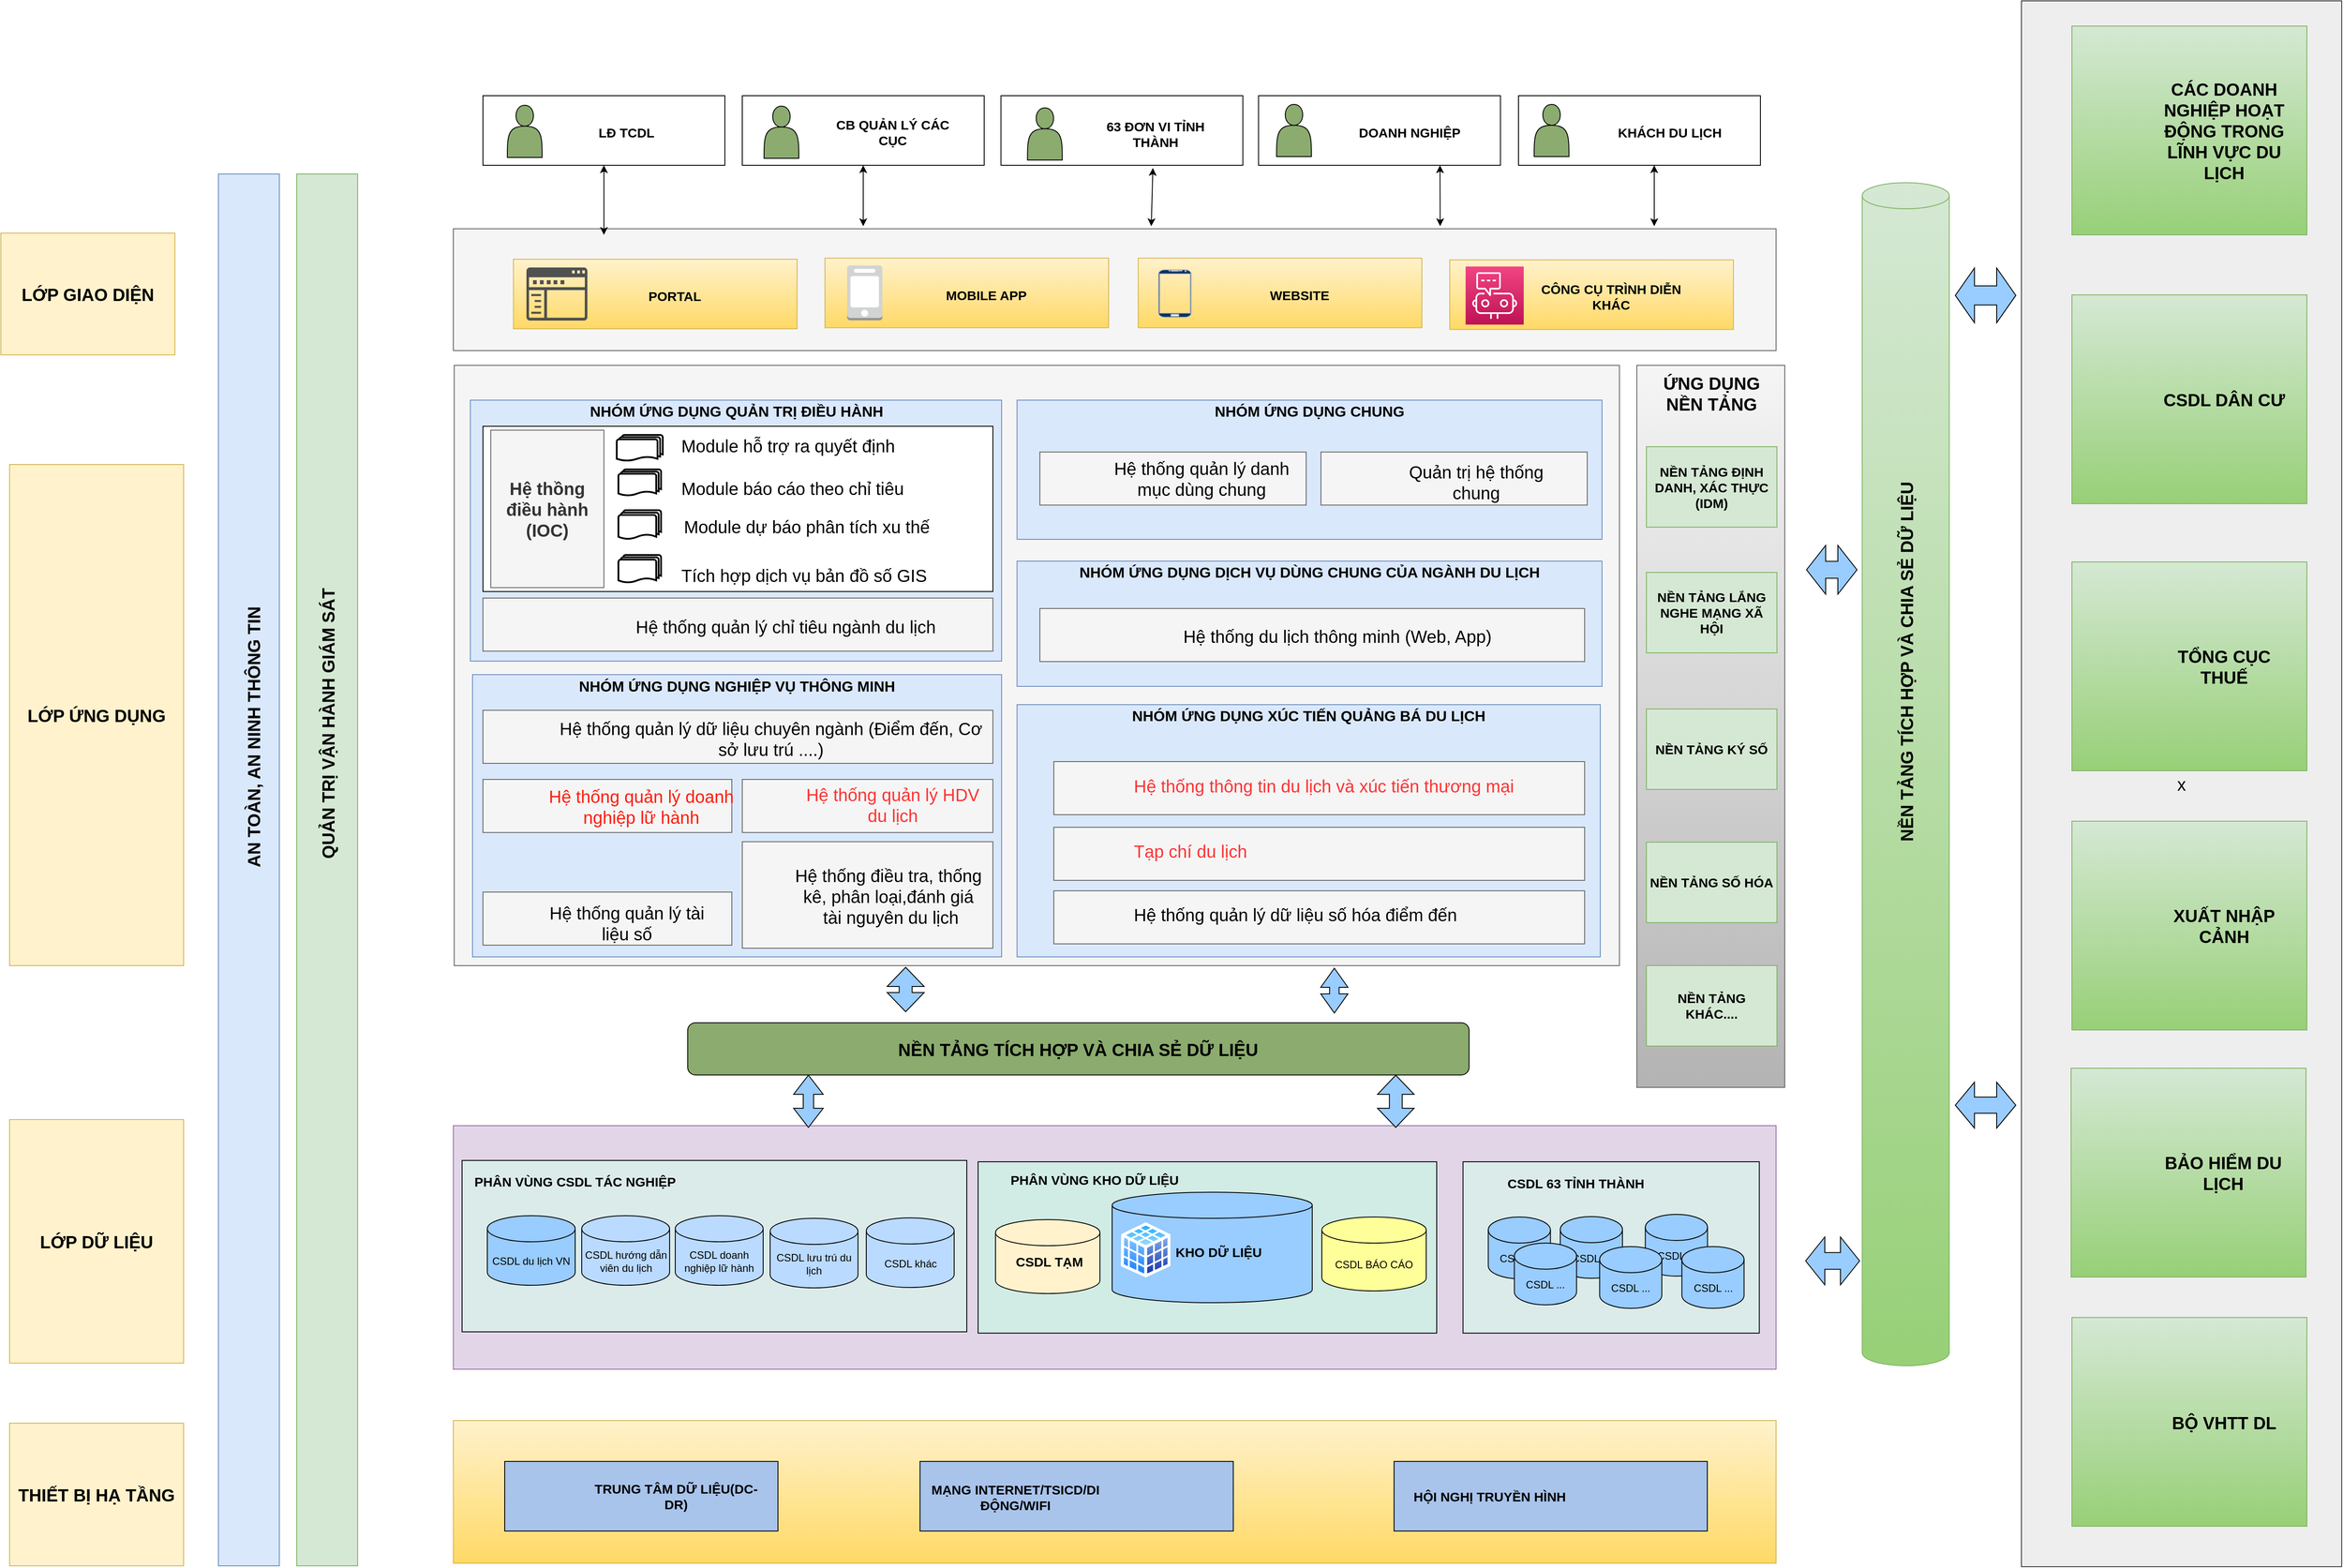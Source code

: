 <mxfile version="20.0.1" type="github">
  <diagram id="ZFM-qC4R8ZPciTshkOly" name="Page-1">
    <mxGraphModel dx="1608" dy="2095" grid="1" gridSize="10" guides="1" tooltips="1" connect="1" arrows="1" fold="1" page="1" pageScale="1" pageWidth="850" pageHeight="1100" math="0" shadow="0">
      <root>
        <mxCell id="0" />
        <mxCell id="1" parent="0" />
        <mxCell id="pVwDu6yBrwNiej8qQjBI-162" value="" style="rounded=0;whiteSpace=wrap;html=1;fontSize=19;fillColor=#e1d5e7;strokeColor=#9673a6;" parent="1" vertex="1">
          <mxGeometry x="550" y="814" width="1520" height="280" as="geometry" />
        </mxCell>
        <mxCell id="pVwDu6yBrwNiej8qQjBI-163" value="" style="rounded=0;whiteSpace=wrap;html=1;fontSize=19;fontColor=#333333;fillColor=#f5f5f5;strokeColor=#666666;" parent="1" vertex="1">
          <mxGeometry x="551" y="-60" width="1339" height="690" as="geometry" />
        </mxCell>
        <mxCell id="pVwDu6yBrwNiej8qQjBI-164" value="&lt;b&gt;&lt;font style=&quot;font-size: 20px&quot;&gt;THIẾT BỊ HẠ TẦNG&lt;/font&gt;&lt;/b&gt;" style="rounded=0;whiteSpace=wrap;html=1;fillColor=#fff2cc;strokeColor=#d6b656;" parent="1" vertex="1">
          <mxGeometry x="40" y="1156" width="200" height="164" as="geometry" />
        </mxCell>
        <mxCell id="pVwDu6yBrwNiej8qQjBI-165" value="" style="rounded=0;whiteSpace=wrap;html=1;fontSize=19;fillColor=#fff2cc;strokeColor=#d6b656;gradientColor=#ffd966;" parent="1" vertex="1">
          <mxGeometry x="550" y="1153" width="1520" height="164" as="geometry" />
        </mxCell>
        <mxCell id="pVwDu6yBrwNiej8qQjBI-166" value="" style="rounded=0;whiteSpace=wrap;html=1;fontSize=15;fontColor=#000000;fillColor=#A9C4EB;" parent="1" vertex="1">
          <mxGeometry x="609" y="1200" width="314" height="80" as="geometry" />
        </mxCell>
        <mxCell id="pVwDu6yBrwNiej8qQjBI-167" value="&lt;b&gt;TRUNG TÂM DỮ LIỆU(DC-DR)&lt;/b&gt;" style="text;html=1;strokeColor=none;fillColor=none;align=center;verticalAlign=middle;whiteSpace=wrap;rounded=0;fontSize=15;fontColor=#000000;" parent="1" vertex="1">
          <mxGeometry x="699" y="1225" width="214" height="30" as="geometry" />
        </mxCell>
        <mxCell id="pVwDu6yBrwNiej8qQjBI-168" value="" style="rounded=0;whiteSpace=wrap;html=1;fontSize=15;fontColor=#000000;fillColor=#A9C4EB;" parent="1" vertex="1">
          <mxGeometry x="1086.26" y="1200" width="360" height="80" as="geometry" />
        </mxCell>
        <mxCell id="pVwDu6yBrwNiej8qQjBI-169" value="&lt;b&gt;MẠNG INTERNET/TSICD/DI ĐỘNG/WIFI&lt;/b&gt;" style="text;html=1;strokeColor=none;fillColor=none;align=center;verticalAlign=middle;whiteSpace=wrap;rounded=0;fontSize=15;fontColor=#000000;" parent="1" vertex="1">
          <mxGeometry x="1096.26" y="1226" width="200" height="30" as="geometry" />
        </mxCell>
        <mxCell id="pVwDu6yBrwNiej8qQjBI-170" value="" style="shape=image;verticalLabelPosition=bottom;labelBackgroundColor=default;verticalAlign=top;aspect=fixed;imageAspect=0;image=https://icon-library.com/images/datacenter-icon/datacenter-icon-24.jpg;" parent="1" vertex="1">
          <mxGeometry x="622.26" y="1204.25" width="71.5" height="71.5" as="geometry" />
        </mxCell>
        <mxCell id="pVwDu6yBrwNiej8qQjBI-171" value="" style="rounded=0;whiteSpace=wrap;html=1;fontSize=15;fontColor=#000000;fillColor=#A9C4EB;" parent="1" vertex="1">
          <mxGeometry x="1631" y="1200" width="360" height="80" as="geometry" />
        </mxCell>
        <mxCell id="pVwDu6yBrwNiej8qQjBI-172" value="&lt;b&gt;HỘI NGHỊ TRUYỀN HÌNH&lt;/b&gt;" style="text;html=1;strokeColor=none;fillColor=none;align=center;verticalAlign=middle;whiteSpace=wrap;rounded=0;fontSize=15;fontColor=#000000;" parent="1" vertex="1">
          <mxGeometry x="1641" y="1225" width="200" height="30" as="geometry" />
        </mxCell>
        <mxCell id="pVwDu6yBrwNiej8qQjBI-173" value="" style="shape=image;verticalLabelPosition=bottom;labelBackgroundColor=default;verticalAlign=top;aspect=fixed;imageAspect=0;image=https://cdn.iconscout.com/icon/free/png-256/wifi-router-123-1120579.png;" parent="1" vertex="1">
          <mxGeometry x="1891" y="1203.5" width="73" height="73" as="geometry" />
        </mxCell>
        <mxCell id="pVwDu6yBrwNiej8qQjBI-174" value="" style="shape=image;verticalLabelPosition=bottom;labelBackgroundColor=default;verticalAlign=top;aspect=fixed;imageAspect=0;image=https://cdn-icons-png.flaticon.com/512/3485/3485646.png;" parent="1" vertex="1">
          <mxGeometry x="1358.26" y="1214.75" width="55.5" height="55.5" as="geometry" />
        </mxCell>
        <mxCell id="pVwDu6yBrwNiej8qQjBI-175" value="&lt;font style=&quot;font-size: 20px&quot;&gt;&lt;b&gt;LỚP DỮ LIỆU&lt;/b&gt;&lt;/font&gt;" style="rounded=0;whiteSpace=wrap;html=1;fillColor=#fff2cc;strokeColor=#d6b656;" parent="1" vertex="1">
          <mxGeometry x="40" y="807" width="200" height="280" as="geometry" />
        </mxCell>
        <mxCell id="pVwDu6yBrwNiej8qQjBI-176" value="" style="rounded=0;whiteSpace=wrap;html=1;fontSize=15;fontColor=#000000;fillColor=#DBEBEA;" parent="1" vertex="1">
          <mxGeometry x="560" y="854" width="580" height="197" as="geometry" />
        </mxCell>
        <mxCell id="pVwDu6yBrwNiej8qQjBI-177" value="&lt;b&gt;PHÂN VÙNG CSDL TÁC NGHIỆP&lt;br&gt;&lt;/b&gt;" style="text;html=1;strokeColor=none;fillColor=none;align=center;verticalAlign=middle;whiteSpace=wrap;rounded=0;fontSize=15;fontColor=#000000;" parent="1" vertex="1">
          <mxGeometry x="570" y="863" width="240" height="30" as="geometry" />
        </mxCell>
        <mxCell id="pVwDu6yBrwNiej8qQjBI-178" value="x" style="rounded=0;whiteSpace=wrap;html=1;fontSize=20;fillColor=#eeeeee;strokeColor=#36393d;" parent="1" vertex="1">
          <mxGeometry x="2352" y="-479" width="368" height="1800" as="geometry" />
        </mxCell>
        <mxCell id="pVwDu6yBrwNiej8qQjBI-179" value="&lt;font style=&quot;font-size: 20px&quot;&gt;&lt;b&gt;LỚP ỨNG DỤNG&lt;br&gt;&lt;/b&gt;&lt;/font&gt;" style="rounded=0;whiteSpace=wrap;html=1;fillColor=#fff2cc;strokeColor=#d6b656;" parent="1" vertex="1">
          <mxGeometry x="40" y="54" width="200" height="576" as="geometry" />
        </mxCell>
        <mxCell id="pVwDu6yBrwNiej8qQjBI-180" value="&lt;p style=&quot;margin: 4px 0px 0px ; text-align: center ; font-size: 17px&quot;&gt;&lt;b&gt;NHÓM ỨNG DỤNG QUẢN TRỊ ĐIỀU HÀNH&lt;/b&gt;&lt;/p&gt;" style="verticalAlign=top;align=left;overflow=fill;fontSize=12;fontFamily=Helvetica;html=1;fillColor=#dae8fc;strokeColor=#6c8ebf;" parent="1" vertex="1">
          <mxGeometry x="569.5" y="-20" width="610.5" height="300" as="geometry" />
        </mxCell>
        <mxCell id="pVwDu6yBrwNiej8qQjBI-181" value="" style="rounded=0;whiteSpace=wrap;html=1;fontSize=19;fontColor=#333333;fillColor=#f5f5f5;strokeColor=#666666;" parent="1" vertex="1">
          <mxGeometry x="550" y="-217" width="1520" height="140" as="geometry" />
        </mxCell>
        <mxCell id="pVwDu6yBrwNiej8qQjBI-182" value="&lt;font style=&quot;font-size: 20px&quot;&gt;&lt;b&gt;LỚP GIAO DIỆN&lt;br&gt;&lt;/b&gt;&lt;/font&gt;" style="rounded=0;whiteSpace=wrap;html=1;fillColor=#fff2cc;strokeColor=#d6b656;" parent="1" vertex="1">
          <mxGeometry x="30" y="-212" width="200" height="140" as="geometry" />
        </mxCell>
        <mxCell id="pVwDu6yBrwNiej8qQjBI-183" value="" style="rounded=0;whiteSpace=wrap;html=1;fontSize=15;fillColor=#fff2cc;gradientColor=#ffd966;strokeColor=#d6b656;" parent="1" vertex="1">
          <mxGeometry x="619" y="-182" width="326" height="80" as="geometry" />
        </mxCell>
        <mxCell id="pVwDu6yBrwNiej8qQjBI-184" value="PORTAL" style="text;html=1;strokeColor=none;fillColor=none;align=center;verticalAlign=middle;whiteSpace=wrap;rounded=0;fontSize=15;fontColor=#000000;fontStyle=1" parent="1" vertex="1">
          <mxGeometry x="704" y="-155" width="201" height="30" as="geometry" />
        </mxCell>
        <mxCell id="pVwDu6yBrwNiej8qQjBI-185" style="edgeStyle=orthogonalEdgeStyle;rounded=0;orthogonalLoop=1;jettySize=auto;html=1;exitX=0.75;exitY=1;exitDx=0;exitDy=0;entryX=0.7;entryY=0.808;entryDx=0;entryDy=0;entryPerimeter=0;fontSize=20;" parent="1" edge="1">
          <mxGeometry relative="1" as="geometry">
            <mxPoint x="1600.02" y="-126.25" as="sourcePoint" />
            <mxPoint x="1589.97" y="-132.01" as="targetPoint" />
          </mxGeometry>
        </mxCell>
        <mxCell id="pVwDu6yBrwNiej8qQjBI-186" value="" style="rounded=0;whiteSpace=wrap;html=1;fontSize=15;fillColor=#fff2cc;gradientColor=#ffd966;strokeColor=#d6b656;" parent="1" vertex="1">
          <mxGeometry x="977" y="-183.25" width="326" height="80" as="geometry" />
        </mxCell>
        <mxCell id="pVwDu6yBrwNiej8qQjBI-187" value="MOBILE APP" style="text;html=1;strokeColor=none;fillColor=none;align=center;verticalAlign=middle;whiteSpace=wrap;rounded=0;fontSize=15;fontColor=#000000;fontStyle=1" parent="1" vertex="1">
          <mxGeometry x="1062" y="-156.25" width="201" height="30" as="geometry" />
        </mxCell>
        <mxCell id="pVwDu6yBrwNiej8qQjBI-188" value="" style="rounded=0;whiteSpace=wrap;html=1;fontSize=15;fillColor=#fff2cc;gradientColor=#ffd966;strokeColor=#d6b656;" parent="1" vertex="1">
          <mxGeometry x="1337" y="-183.25" width="326" height="80" as="geometry" />
        </mxCell>
        <mxCell id="pVwDu6yBrwNiej8qQjBI-189" value="WEBSITE" style="text;html=1;strokeColor=none;fillColor=none;align=center;verticalAlign=middle;whiteSpace=wrap;rounded=0;fontSize=15;fontColor=#000000;fontStyle=1" parent="1" vertex="1">
          <mxGeometry x="1422" y="-156.25" width="201" height="30" as="geometry" />
        </mxCell>
        <mxCell id="pVwDu6yBrwNiej8qQjBI-190" value="" style="rounded=0;whiteSpace=wrap;html=1;fontSize=15;fillColor=#fff2cc;gradientColor=#ffd966;strokeColor=#d6b656;" parent="1" vertex="1">
          <mxGeometry x="1695" y="-181.25" width="326" height="80" as="geometry" />
        </mxCell>
        <mxCell id="pVwDu6yBrwNiej8qQjBI-191" value="CÔNG CỤ TRÌNH DIỄN KHÁC" style="text;html=1;strokeColor=none;fillColor=none;align=center;verticalAlign=middle;whiteSpace=wrap;rounded=0;fontSize=15;fontColor=#000000;fontStyle=1" parent="1" vertex="1">
          <mxGeometry x="1780" y="-154.25" width="201" height="30" as="geometry" />
        </mxCell>
        <mxCell id="pVwDu6yBrwNiej8qQjBI-192" value="" style="outlineConnect=0;dashed=0;verticalLabelPosition=bottom;verticalAlign=top;align=center;html=1;shape=mxgraph.aws3.mobile_client;fillColor=#D2D3D3;gradientColor=none;fontSize=20;" parent="1" vertex="1">
          <mxGeometry x="1002.5" y="-174.75" width="40.5" height="63" as="geometry" />
        </mxCell>
        <mxCell id="pVwDu6yBrwNiej8qQjBI-193" value="" style="verticalLabelPosition=bottom;verticalAlign=top;html=1;shadow=0;dashed=0;strokeWidth=1;shape=mxgraph.android.phone2;strokeColor=#c0c0c0;fontSize=20;fillColor=#003366;" parent="1" vertex="1">
          <mxGeometry x="1360.27" y="-170" width="37.73" height="54.75" as="geometry" />
        </mxCell>
        <mxCell id="pVwDu6yBrwNiej8qQjBI-194" value="" style="sketch=0;points=[[0,0,0],[0.25,0,0],[0.5,0,0],[0.75,0,0],[1,0,0],[0,1,0],[0.25,1,0],[0.5,1,0],[0.75,1,0],[1,1,0],[0,0.25,0],[0,0.5,0],[0,0.75,0],[1,0.25,0],[1,0.5,0],[1,0.75,0]];points=[[0,0,0],[0.25,0,0],[0.5,0,0],[0.75,0,0],[1,0,0],[0,1,0],[0.25,1,0],[0.5,1,0],[0.75,1,0],[1,1,0],[0,0.25,0],[0,0.5,0],[0,0.75,0],[1,0.25,0],[1,0.5,0],[1,0.75,0]];outlineConnect=0;fontColor=#232F3E;gradientColor=#F34482;gradientDirection=north;fillColor=#BC1356;strokeColor=#ffffff;dashed=0;verticalLabelPosition=bottom;verticalAlign=top;align=center;html=1;fontSize=12;fontStyle=0;aspect=fixed;shape=mxgraph.aws4.resourceIcon;resIcon=mxgraph.aws4.chatbot;" parent="1" vertex="1">
          <mxGeometry x="1713.25" y="-173.62" width="66.75" height="66.75" as="geometry" />
        </mxCell>
        <mxCell id="pVwDu6yBrwNiej8qQjBI-195" value="" style="sketch=0;pointerEvents=1;shadow=0;dashed=0;html=1;strokeColor=none;labelPosition=center;verticalLabelPosition=bottom;verticalAlign=top;align=center;fillColor=#505050;shape=mxgraph.mscae.intune.company_portal;fontSize=20;" parent="1" vertex="1">
          <mxGeometry x="634" y="-172.5" width="70" height="61" as="geometry" />
        </mxCell>
        <mxCell id="pVwDu6yBrwNiej8qQjBI-198" value="" style="rounded=0;whiteSpace=wrap;html=1;fontSize=15;" parent="1" vertex="1">
          <mxGeometry x="584" y="-370" width="278" height="80" as="geometry" />
        </mxCell>
        <mxCell id="pVwDu6yBrwNiej8qQjBI-199" value="" style="rounded=0;whiteSpace=wrap;html=1;fontSize=15;" parent="1" vertex="1">
          <mxGeometry x="882" y="-370" width="278" height="80" as="geometry" />
        </mxCell>
        <mxCell id="pVwDu6yBrwNiej8qQjBI-200" value="" style="rounded=0;whiteSpace=wrap;html=1;fontSize=15;" parent="1" vertex="1">
          <mxGeometry x="1179.27" y="-370" width="278" height="80" as="geometry" />
        </mxCell>
        <mxCell id="pVwDu6yBrwNiej8qQjBI-201" value="" style="rounded=0;whiteSpace=wrap;html=1;fontSize=15;" parent="1" vertex="1">
          <mxGeometry x="1475.27" y="-370" width="278" height="80" as="geometry" />
        </mxCell>
        <mxCell id="pVwDu6yBrwNiej8qQjBI-202" value="" style="rounded=0;whiteSpace=wrap;html=1;fontSize=15;" parent="1" vertex="1">
          <mxGeometry x="1774" y="-370" width="278" height="80" as="geometry" />
        </mxCell>
        <mxCell id="pVwDu6yBrwNiej8qQjBI-203" value="LĐ TCDL" style="text;html=1;strokeColor=none;fillColor=none;align=center;verticalAlign=middle;whiteSpace=wrap;rounded=0;fontSize=15;fontColor=#000000;fontStyle=1" parent="1" vertex="1">
          <mxGeometry x="666" y="-343" width="166" height="30" as="geometry" />
        </mxCell>
        <mxCell id="pVwDu6yBrwNiej8qQjBI-205" value="CB QUẢN LÝ CÁC CỤC" style="text;html=1;strokeColor=none;fillColor=none;align=center;verticalAlign=middle;whiteSpace=wrap;rounded=0;fontSize=15;fontColor=#000000;fontStyle=1" parent="1" vertex="1">
          <mxGeometry x="972" y="-343" width="166" height="30" as="geometry" />
        </mxCell>
        <mxCell id="pVwDu6yBrwNiej8qQjBI-207" value="63 ĐƠN VI TỈNH THÀNH" style="text;html=1;strokeColor=none;fillColor=none;align=center;verticalAlign=middle;whiteSpace=wrap;rounded=0;fontSize=15;fontColor=#000000;fontStyle=1" parent="1" vertex="1">
          <mxGeometry x="1274" y="-341" width="166" height="30" as="geometry" />
        </mxCell>
        <mxCell id="pVwDu6yBrwNiej8qQjBI-209" value="DOANH NGHIỆP" style="text;html=1;strokeColor=none;fillColor=none;align=center;verticalAlign=middle;whiteSpace=wrap;rounded=0;fontSize=15;fontColor=#000000;fontStyle=1" parent="1" vertex="1">
          <mxGeometry x="1566.27" y="-343" width="166" height="30" as="geometry" />
        </mxCell>
        <mxCell id="pVwDu6yBrwNiej8qQjBI-211" value="KHÁCH DU LỊCH" style="text;html=1;strokeColor=none;fillColor=none;align=center;verticalAlign=middle;whiteSpace=wrap;rounded=0;fontSize=15;fontColor=#000000;fontStyle=1" parent="1" vertex="1">
          <mxGeometry x="1865" y="-343" width="166" height="30" as="geometry" />
        </mxCell>
        <mxCell id="pVwDu6yBrwNiej8qQjBI-213" value="" style="shape=cylinder3;whiteSpace=wrap;html=1;boundedLbl=1;backgroundOutline=1;size=15;fontSize=20;fillColor=#d5e8d4;gradientColor=#97d077;strokeColor=#82b366;" parent="1" vertex="1">
          <mxGeometry x="2169" y="-270" width="100" height="1360" as="geometry" />
        </mxCell>
        <mxCell id="pVwDu6yBrwNiej8qQjBI-214" value="NỀN TẢNG TÍCH HỢP VÀ CHIA SẺ DỮ LIỆU" style="text;html=1;strokeColor=none;fillColor=none;align=center;verticalAlign=middle;whiteSpace=wrap;rounded=0;fontSize=20;rotation=-90;fontStyle=1" parent="1" vertex="1">
          <mxGeometry x="1869" y="265.5" width="700" height="30" as="geometry" />
        </mxCell>
        <mxCell id="pVwDu6yBrwNiej8qQjBI-215" value="" style="rounded=0;whiteSpace=wrap;html=1;fontSize=15;fillColor=#d5e8d4;gradientColor=#97d077;strokeColor=#82b366;" parent="1" vertex="1">
          <mxGeometry x="2410" y="-450" width="270" height="240" as="geometry" />
        </mxCell>
        <mxCell id="pVwDu6yBrwNiej8qQjBI-216" value="" style="shape=image;verticalLabelPosition=bottom;labelBackgroundColor=default;verticalAlign=top;aspect=fixed;imageAspect=0;image=https://www.pngkey.com/png/full/231-2317122_delete-database-icon-database.png;" parent="1" vertex="1">
          <mxGeometry x="2440" y="-355" width="56.53" height="50" as="geometry" />
        </mxCell>
        <mxCell id="pVwDu6yBrwNiej8qQjBI-217" value="&lt;font style=&quot;font-size: 20px;&quot;&gt;CÁC DOANH NGHIỆP HOẠT ĐỘNG TRONG LĨNH VỰC DU LỊCH&lt;/font&gt;" style="text;html=1;strokeColor=none;fillColor=none;align=center;verticalAlign=middle;whiteSpace=wrap;rounded=0;fontSize=15;fontColor=#000000;fontStyle=1" parent="1" vertex="1">
          <mxGeometry x="2510" y="-450" width="150" height="240" as="geometry" />
        </mxCell>
        <mxCell id="pVwDu6yBrwNiej8qQjBI-218" value="" style="rounded=0;whiteSpace=wrap;html=1;fontSize=15;fillColor=#d5e8d4;gradientColor=#97d077;strokeColor=#82b366;" parent="1" vertex="1">
          <mxGeometry x="2410" y="-141" width="270" height="240" as="geometry" />
        </mxCell>
        <mxCell id="pVwDu6yBrwNiej8qQjBI-219" value="" style="shape=image;verticalLabelPosition=bottom;labelBackgroundColor=default;verticalAlign=top;aspect=fixed;imageAspect=0;image=https://www.pngkey.com/png/full/231-2317122_delete-database-icon-database.png;" parent="1" vertex="1">
          <mxGeometry x="2440" y="-46" width="56.53" height="50" as="geometry" />
        </mxCell>
        <mxCell id="pVwDu6yBrwNiej8qQjBI-220" value="&lt;font style=&quot;font-size: 20px;&quot;&gt;CSDL DÂN CƯ&lt;/font&gt;" style="text;html=1;strokeColor=none;fillColor=none;align=center;verticalAlign=middle;whiteSpace=wrap;rounded=0;fontSize=15;fontColor=#000000;fontStyle=1" parent="1" vertex="1">
          <mxGeometry x="2510" y="-141" width="150" height="240" as="geometry" />
        </mxCell>
        <mxCell id="pVwDu6yBrwNiej8qQjBI-221" value="" style="rounded=0;whiteSpace=wrap;html=1;fontSize=15;fillColor=#d5e8d4;gradientColor=#97d077;strokeColor=#82b366;" parent="1" vertex="1">
          <mxGeometry x="2410" y="166" width="270" height="240" as="geometry" />
        </mxCell>
        <mxCell id="pVwDu6yBrwNiej8qQjBI-222" value="" style="shape=image;verticalLabelPosition=bottom;labelBackgroundColor=default;verticalAlign=top;aspect=fixed;imageAspect=0;image=https://www.pngkey.com/png/full/231-2317122_delete-database-icon-database.png;" parent="1" vertex="1">
          <mxGeometry x="2440" y="261" width="56.53" height="50" as="geometry" />
        </mxCell>
        <mxCell id="pVwDu6yBrwNiej8qQjBI-223" value="&lt;font style=&quot;font-size: 20px;&quot;&gt;TỔNG CỤC THUẾ&lt;/font&gt;" style="text;html=1;strokeColor=none;fillColor=none;align=center;verticalAlign=middle;whiteSpace=wrap;rounded=0;fontSize=15;fontColor=#000000;fontStyle=1" parent="1" vertex="1">
          <mxGeometry x="2510" y="166" width="150" height="240" as="geometry" />
        </mxCell>
        <mxCell id="pVwDu6yBrwNiej8qQjBI-224" value="" style="rounded=0;whiteSpace=wrap;html=1;fontSize=15;fillColor=#d5e8d4;gradientColor=#97d077;strokeColor=#82b366;" parent="1" vertex="1">
          <mxGeometry x="2410" y="464" width="270" height="240" as="geometry" />
        </mxCell>
        <mxCell id="pVwDu6yBrwNiej8qQjBI-225" value="" style="shape=image;verticalLabelPosition=bottom;labelBackgroundColor=default;verticalAlign=top;aspect=fixed;imageAspect=0;image=https://www.pngkey.com/png/full/231-2317122_delete-database-icon-database.png;" parent="1" vertex="1">
          <mxGeometry x="2440" y="559" width="56.53" height="50" as="geometry" />
        </mxCell>
        <mxCell id="pVwDu6yBrwNiej8qQjBI-226" value="&lt;font style=&quot;font-size: 20px;&quot;&gt;XUẤT NHẬP CẢNH&lt;/font&gt;" style="text;html=1;strokeColor=none;fillColor=none;align=center;verticalAlign=middle;whiteSpace=wrap;rounded=0;fontSize=15;fontColor=#000000;fontStyle=1" parent="1" vertex="1">
          <mxGeometry x="2510" y="464" width="150" height="240" as="geometry" />
        </mxCell>
        <mxCell id="pVwDu6yBrwNiej8qQjBI-227" value="" style="rounded=0;whiteSpace=wrap;html=1;fontSize=15;fillColor=#d5e8d4;gradientColor=#97d077;strokeColor=#82b366;" parent="1" vertex="1">
          <mxGeometry x="2409" y="748" width="270" height="240" as="geometry" />
        </mxCell>
        <mxCell id="pVwDu6yBrwNiej8qQjBI-228" value="" style="shape=image;verticalLabelPosition=bottom;labelBackgroundColor=default;verticalAlign=top;aspect=fixed;imageAspect=0;image=https://www.pngkey.com/png/full/231-2317122_delete-database-icon-database.png;" parent="1" vertex="1">
          <mxGeometry x="2439" y="843" width="56.53" height="50" as="geometry" />
        </mxCell>
        <mxCell id="pVwDu6yBrwNiej8qQjBI-229" value="&lt;font style=&quot;font-size: 20px;&quot;&gt;BẢO HIỂM DU LỊCH&lt;/font&gt;" style="text;html=1;strokeColor=none;fillColor=none;align=center;verticalAlign=middle;whiteSpace=wrap;rounded=0;fontSize=15;fontColor=#000000;fontStyle=1" parent="1" vertex="1">
          <mxGeometry x="2509" y="748" width="150" height="240" as="geometry" />
        </mxCell>
        <mxCell id="pVwDu6yBrwNiej8qQjBI-230" value="" style="rounded=0;whiteSpace=wrap;html=1;fontSize=15;fillColor=#d5e8d4;gradientColor=#97d077;strokeColor=#82b366;" parent="1" vertex="1">
          <mxGeometry x="2410" y="1034.5" width="270" height="240" as="geometry" />
        </mxCell>
        <mxCell id="pVwDu6yBrwNiej8qQjBI-231" value="" style="shape=image;verticalLabelPosition=bottom;labelBackgroundColor=default;verticalAlign=top;aspect=fixed;imageAspect=0;image=https://www.pngkey.com/png/full/231-2317122_delete-database-icon-database.png;" parent="1" vertex="1">
          <mxGeometry x="2440" y="1129.5" width="56.53" height="50" as="geometry" />
        </mxCell>
        <mxCell id="pVwDu6yBrwNiej8qQjBI-232" value="&lt;font style=&quot;font-size: 20px;&quot;&gt;BỘ VHTT DL&lt;/font&gt;" style="text;html=1;strokeColor=none;fillColor=none;align=center;verticalAlign=middle;whiteSpace=wrap;rounded=0;fontSize=15;fontColor=#000000;fontStyle=1" parent="1" vertex="1">
          <mxGeometry x="2510" y="1034.5" width="150" height="240" as="geometry" />
        </mxCell>
        <mxCell id="pVwDu6yBrwNiej8qQjBI-233" value="" style="rounded=0;whiteSpace=wrap;html=1;fontSize=20;fillColor=#dae8fc;strokeColor=#6c8ebf;" parent="1" vertex="1">
          <mxGeometry x="280" y="-280" width="70" height="1600" as="geometry" />
        </mxCell>
        <mxCell id="pVwDu6yBrwNiej8qQjBI-234" value="" style="rounded=0;whiteSpace=wrap;html=1;fontSize=20;fillColor=#f5f5f5;strokeColor=#666666;gradientColor=#b3b3b3;" parent="1" vertex="1">
          <mxGeometry x="1910" y="-60" width="170" height="830" as="geometry" />
        </mxCell>
        <mxCell id="pVwDu6yBrwNiej8qQjBI-235" value="" style="rounded=0;whiteSpace=wrap;html=1;fontSize=20;fillColor=#d5e8d4;strokeColor=#82b366;" parent="1" vertex="1">
          <mxGeometry x="370" y="-280" width="70" height="1600" as="geometry" />
        </mxCell>
        <mxCell id="pVwDu6yBrwNiej8qQjBI-236" value="AN TOÀN, AN NINH THÔNG TIN" style="text;html=1;strokeColor=none;fillColor=none;align=center;verticalAlign=middle;whiteSpace=wrap;rounded=0;fontSize=20;rotation=-90;fontStyle=1" parent="1" vertex="1">
          <mxGeometry x="-30" y="352" width="700" height="30" as="geometry" />
        </mxCell>
        <mxCell id="pVwDu6yBrwNiej8qQjBI-237" value="ỨNG DỤNG NỀN TẢNG" style="text;html=1;strokeColor=none;fillColor=none;align=center;verticalAlign=middle;whiteSpace=wrap;rounded=0;fontSize=20;rotation=0;fontStyle=1" parent="1" vertex="1">
          <mxGeometry x="1921" y="-65" width="150" height="73.5" as="geometry" />
        </mxCell>
        <mxCell id="pVwDu6yBrwNiej8qQjBI-238" value="QUẢN TRỊ VẬN HÀNH GIÁM SÁT" style="text;html=1;strokeColor=none;fillColor=none;align=center;verticalAlign=middle;whiteSpace=wrap;rounded=0;fontSize=20;rotation=-90;fontStyle=1" parent="1" vertex="1">
          <mxGeometry x="55" y="336.5" width="700" height="30" as="geometry" />
        </mxCell>
        <mxCell id="pVwDu6yBrwNiej8qQjBI-241" value="" style="rounded=0;whiteSpace=wrap;html=1;fontSize=15;fontColor=#000000;fillColor=#D1EBE5;" parent="1" vertex="1">
          <mxGeometry x="1153" y="855.5" width="527" height="197" as="geometry" />
        </mxCell>
        <mxCell id="pVwDu6yBrwNiej8qQjBI-242" value="&lt;b&gt;PHÂN VÙNG KHO DỮ LIỆU&lt;br&gt;&lt;/b&gt;" style="text;html=1;strokeColor=none;fillColor=none;align=center;verticalAlign=middle;whiteSpace=wrap;rounded=0;fontSize=15;fontColor=#000000;" parent="1" vertex="1">
          <mxGeometry x="1186.74" y="860.5" width="200" height="30" as="geometry" />
        </mxCell>
        <mxCell id="pVwDu6yBrwNiej8qQjBI-243" value="" style="shape=cylinder3;whiteSpace=wrap;html=1;boundedLbl=1;backgroundOutline=1;size=15;fillColor=#FFF2CC;" parent="1" vertex="1">
          <mxGeometry x="1173" y="922" width="120" height="85" as="geometry" />
        </mxCell>
        <mxCell id="pVwDu6yBrwNiej8qQjBI-244" value="&lt;b&gt;CSDL TẠM&lt;br&gt;&lt;/b&gt;" style="text;html=1;strokeColor=none;fillColor=none;align=center;verticalAlign=middle;whiteSpace=wrap;rounded=0;fontSize=15;fontColor=#000000;" parent="1" vertex="1">
          <mxGeometry x="1172" y="954.5" width="126" height="30" as="geometry" />
        </mxCell>
        <mxCell id="pVwDu6yBrwNiej8qQjBI-245" value="" style="shape=cylinder3;whiteSpace=wrap;html=1;boundedLbl=1;backgroundOutline=1;size=15;fillColor=#99CCFF;" parent="1" vertex="1">
          <mxGeometry x="1307" y="890.5" width="230" height="127" as="geometry" />
        </mxCell>
        <mxCell id="pVwDu6yBrwNiej8qQjBI-246" value="KHO DỮ LIỆU" style="text;html=1;strokeColor=none;fillColor=none;align=left;verticalAlign=middle;whiteSpace=wrap;rounded=0;fontSize=15;fontColor=#000000;fontStyle=1" parent="1" vertex="1">
          <mxGeometry x="1378" y="931.5" width="133.85" height="54" as="geometry" />
        </mxCell>
        <mxCell id="pVwDu6yBrwNiej8qQjBI-247" value="" style="aspect=fixed;perimeter=ellipsePerimeter;html=1;align=center;shadow=0;dashed=0;spacingTop=3;image;image=img/lib/active_directory/database_cube.svg;fontSize=20;fillColor=#67AB9F;" parent="1" vertex="1">
          <mxGeometry x="1317" y="925" width="57.15" height="63.5" as="geometry" />
        </mxCell>
        <mxCell id="pVwDu6yBrwNiej8qQjBI-248" value="CSDL BÁO CÁO" style="shape=cylinder3;whiteSpace=wrap;html=1;boundedLbl=1;backgroundOutline=1;size=15;fillColor=#FFFF99;" parent="1" vertex="1">
          <mxGeometry x="1548" y="919" width="120" height="85" as="geometry" />
        </mxCell>
        <mxCell id="pVwDu6yBrwNiej8qQjBI-250" value="CSDL du lịch VN" style="shape=cylinder3;whiteSpace=wrap;html=1;boundedLbl=1;backgroundOutline=1;size=15;fillColor=#99CCFF;" parent="1" vertex="1">
          <mxGeometry x="589" y="917.5" width="101" height="80" as="geometry" />
        </mxCell>
        <mxCell id="pVwDu6yBrwNiej8qQjBI-251" value="CSDL hướng dẫn viên du lịch" style="shape=cylinder3;whiteSpace=wrap;html=1;boundedLbl=1;backgroundOutline=1;size=15;fillColor=#BADAFF;" parent="1" vertex="1">
          <mxGeometry x="697.5" y="917.5" width="101" height="80" as="geometry" />
        </mxCell>
        <mxCell id="pVwDu6yBrwNiej8qQjBI-252" value="CSDL doanh nghiệp lữ hành" style="shape=cylinder3;whiteSpace=wrap;html=1;boundedLbl=1;backgroundOutline=1;size=15;fillColor=#BADAFF;" parent="1" vertex="1">
          <mxGeometry x="805" y="917.5" width="101" height="80" as="geometry" />
        </mxCell>
        <mxCell id="pVwDu6yBrwNiej8qQjBI-253" value="CSDL lưu trú du lịch" style="shape=cylinder3;whiteSpace=wrap;html=1;boundedLbl=1;backgroundOutline=1;size=15;fillColor=#BADAFF;" parent="1" vertex="1">
          <mxGeometry x="914" y="920.5" width="101" height="80" as="geometry" />
        </mxCell>
        <mxCell id="pVwDu6yBrwNiej8qQjBI-254" value="CSDL khác" style="shape=cylinder3;whiteSpace=wrap;html=1;boundedLbl=1;backgroundOutline=1;size=15;fillColor=#BADAFF;" parent="1" vertex="1">
          <mxGeometry x="1024.5" y="920" width="101" height="80" as="geometry" />
        </mxCell>
        <mxCell id="pVwDu6yBrwNiej8qQjBI-255" value="" style="html=1;shadow=0;dashed=0;align=center;verticalAlign=middle;shape=mxgraph.arrows2.twoWayArrow;dy=0.65;dx=22;fillColor=#99CCFF;rotation=90;" parent="1" vertex="1">
          <mxGeometry x="928" y="769" width="60" height="34" as="geometry" />
        </mxCell>
        <mxCell id="pVwDu6yBrwNiej8qQjBI-256" value="" style="html=1;shadow=0;dashed=0;align=center;verticalAlign=middle;shape=mxgraph.arrows2.twoWayArrow;dy=0.65;dx=22;fillColor=#99CCFF;rotation=90;" parent="1" vertex="1">
          <mxGeometry x="1603" y="765" width="60" height="42" as="geometry" />
        </mxCell>
        <mxCell id="pVwDu6yBrwNiej8qQjBI-257" value="" style="html=1;shadow=0;dashed=0;align=center;verticalAlign=middle;shape=mxgraph.arrows2.twoWayArrow;dy=0.65;dx=22;fillColor=#99CCFF;rotation=90;" parent="1" vertex="1">
          <mxGeometry x="1044.25" y="636.25" width="51" height="42.5" as="geometry" />
        </mxCell>
        <mxCell id="pVwDu6yBrwNiej8qQjBI-258" value="" style="html=1;shadow=0;dashed=0;align=center;verticalAlign=middle;shape=mxgraph.arrows2.twoWayArrow;dy=0.65;dx=22;fillColor=#99CCFF;rotation=90;" parent="1" vertex="1">
          <mxGeometry x="1536.63" y="643.13" width="51.5" height="31.25" as="geometry" />
        </mxCell>
        <mxCell id="pVwDu6yBrwNiej8qQjBI-264" value="" style="html=1;shadow=0;dashed=0;align=center;verticalAlign=middle;shape=mxgraph.arrows2.twoWayArrow;dy=0.65;dx=22;fillColor=#99CCFF;rotation=-90;direction=south;" parent="1" vertex="1">
          <mxGeometry x="2106" y="146" width="56" height="58" as="geometry" />
        </mxCell>
        <mxCell id="pVwDu6yBrwNiej8qQjBI-265" value="" style="html=1;shadow=0;dashed=0;align=center;verticalAlign=middle;shape=mxgraph.arrows2.twoWayArrow;dy=0.65;dx=22;fillColor=#99CCFF;rotation=-90;direction=south;" parent="1" vertex="1">
          <mxGeometry x="2107.5" y="938.5" width="55" height="62" as="geometry" />
        </mxCell>
        <mxCell id="pVwDu6yBrwNiej8qQjBI-266" value="&lt;p style=&quot;margin: 4px 0px 0px ; text-align: center ; font-size: 17px&quot;&gt;&lt;b&gt;NHÓM ỨNG DỤNG NGHIỆP VỤ THÔNG MINH&lt;/b&gt;&lt;/p&gt;" style="verticalAlign=top;align=left;overflow=fill;fontSize=12;fontFamily=Helvetica;html=1;fillColor=#dae8fc;strokeColor=#6c8ebf;" parent="1" vertex="1">
          <mxGeometry x="572" y="295.5" width="608" height="324.5" as="geometry" />
        </mxCell>
        <mxCell id="pVwDu6yBrwNiej8qQjBI-267" value="&lt;p style=&quot;margin: 4px 0px 0px ; text-align: center ; font-size: 17px&quot;&gt;&lt;b&gt;NHÓM ỨNG DỤNG XÚC TIẾN QUẢNG BÁ DU LỊCH&lt;/b&gt;&lt;/p&gt;" style="verticalAlign=top;align=left;overflow=fill;fontSize=12;fontFamily=Helvetica;html=1;fillColor=#dae8fc;strokeColor=#6c8ebf;" parent="1" vertex="1">
          <mxGeometry x="1197.75" y="330" width="670.25" height="290" as="geometry" />
        </mxCell>
        <mxCell id="pVwDu6yBrwNiej8qQjBI-268" value="&lt;p style=&quot;margin: 4px 0px 0px ; text-align: center ; font-size: 17px&quot;&gt;&lt;b&gt;NHÓM ỨNG DỤNG DỊCH VỤ DÙNG CHUNG CỦA NGÀNH DU LỊCH&lt;/b&gt;&lt;/p&gt;" style="verticalAlign=top;align=left;overflow=fill;fontSize=12;fontFamily=Helvetica;html=1;fillColor=#dae8fc;strokeColor=#6c8ebf;" parent="1" vertex="1">
          <mxGeometry x="1197.75" y="165" width="672.25" height="144" as="geometry" />
        </mxCell>
        <mxCell id="pVwDu6yBrwNiej8qQjBI-269" value="" style="rounded=0;whiteSpace=wrap;html=1;fontSize=15;" parent="1" vertex="1">
          <mxGeometry x="584" y="10" width="586" height="190" as="geometry" />
        </mxCell>
        <mxCell id="pVwDu6yBrwNiej8qQjBI-270" value="" style="rounded=0;whiteSpace=wrap;html=1;fontSize=15;fontColor=#333333;fillColor=#f5f5f5;strokeColor=#666666;" parent="1" vertex="1">
          <mxGeometry x="584" y="336.5" width="586" height="61" as="geometry" />
        </mxCell>
        <mxCell id="pVwDu6yBrwNiej8qQjBI-271" value="" style="shape=image;verticalLabelPosition=bottom;labelBackgroundColor=default;verticalAlign=top;aspect=fixed;imageAspect=0;image=https://www.pngkey.com/png/full/231-2317122_delete-database-icon-database.png;" parent="1" vertex="1">
          <mxGeometry x="599.74" y="345.5" width="56.53" height="50" as="geometry" />
        </mxCell>
        <mxCell id="pVwDu6yBrwNiej8qQjBI-272" value="" style="rounded=0;whiteSpace=wrap;html=1;fontSize=15;fontColor=#333333;fillColor=#f5f5f5;strokeColor=#666666;" parent="1" vertex="1">
          <mxGeometry x="584" y="416" width="286" height="61" as="geometry" />
        </mxCell>
        <mxCell id="pVwDu6yBrwNiej8qQjBI-273" value="" style="shape=image;verticalLabelPosition=bottom;labelBackgroundColor=default;verticalAlign=top;aspect=fixed;imageAspect=0;image=https://www.pngkey.com/png/full/231-2317122_delete-database-icon-database.png;" parent="1" vertex="1">
          <mxGeometry x="599.74" y="425" width="56.53" height="50" as="geometry" />
        </mxCell>
        <mxCell id="pVwDu6yBrwNiej8qQjBI-276" value="" style="rounded=0;whiteSpace=wrap;html=1;fontSize=15;fontColor=#333333;fillColor=#f5f5f5;strokeColor=#666666;" parent="1" vertex="1">
          <mxGeometry x="882" y="416" width="288" height="61" as="geometry" />
        </mxCell>
        <mxCell id="pVwDu6yBrwNiej8qQjBI-277" value="" style="shape=image;verticalLabelPosition=bottom;labelBackgroundColor=default;verticalAlign=top;aspect=fixed;imageAspect=0;image=https://www.pngkey.com/png/full/231-2317122_delete-database-icon-database.png;" parent="1" vertex="1">
          <mxGeometry x="897.74" y="425" width="56.53" height="50" as="geometry" />
        </mxCell>
        <mxCell id="pVwDu6yBrwNiej8qQjBI-278" value="" style="rounded=0;whiteSpace=wrap;html=1;fontSize=15;fontColor=#333333;fillColor=#f5f5f5;strokeColor=#666666;" parent="1" vertex="1">
          <mxGeometry x="1224" y="219.5" width="626" height="61" as="geometry" />
        </mxCell>
        <mxCell id="pVwDu6yBrwNiej8qQjBI-279" value="" style="shape=image;verticalLabelPosition=bottom;labelBackgroundColor=default;verticalAlign=top;aspect=fixed;imageAspect=0;image=https://www.pngkey.com/png/full/231-2317122_delete-database-icon-database.png;" parent="1" vertex="1">
          <mxGeometry x="1240" y="230.5" width="56.53" height="50" as="geometry" />
        </mxCell>
        <mxCell id="pVwDu6yBrwNiej8qQjBI-282" value="" style="rounded=0;whiteSpace=wrap;html=1;fontSize=15;fontColor=#333333;fillColor=#f5f5f5;strokeColor=#666666;" parent="1" vertex="1">
          <mxGeometry x="1240" y="395.5" width="610" height="61" as="geometry" />
        </mxCell>
        <mxCell id="pVwDu6yBrwNiej8qQjBI-283" value="" style="shape=image;verticalLabelPosition=bottom;labelBackgroundColor=default;verticalAlign=top;aspect=fixed;imageAspect=0;image=https://www.pngkey.com/png/full/231-2317122_delete-database-icon-database.png;" parent="1" vertex="1">
          <mxGeometry x="1256" y="404" width="56.53" height="50" as="geometry" />
        </mxCell>
        <mxCell id="pVwDu6yBrwNiej8qQjBI-284" value="" style="rounded=0;whiteSpace=wrap;html=1;fontSize=15;fontColor=#333333;fillColor=#f5f5f5;strokeColor=#666666;" parent="1" vertex="1">
          <mxGeometry x="1240" y="471" width="610" height="61" as="geometry" />
        </mxCell>
        <mxCell id="pVwDu6yBrwNiej8qQjBI-285" value="" style="shape=image;verticalLabelPosition=bottom;labelBackgroundColor=default;verticalAlign=top;aspect=fixed;imageAspect=0;image=https://www.pngkey.com/png/full/231-2317122_delete-database-icon-database.png;" parent="1" vertex="1">
          <mxGeometry x="1255.74" y="480" width="56.53" height="50" as="geometry" />
        </mxCell>
        <mxCell id="pVwDu6yBrwNiej8qQjBI-286" value="" style="html=1;shadow=0;dashed=0;align=center;verticalAlign=middle;shape=mxgraph.arrows2.twoWayArrow;dy=0.65;dx=22;fillColor=#99CCFF;rotation=90;direction=south;" parent="1" vertex="1">
          <mxGeometry x="2279.31" y="-175.18" width="62.88" height="69.5" as="geometry" />
        </mxCell>
        <mxCell id="pVwDu6yBrwNiej8qQjBI-287" value="" style="html=1;shadow=0;dashed=0;align=center;verticalAlign=middle;shape=mxgraph.arrows2.twoWayArrow;dy=0.65;dx=22;fillColor=#99CCFF;rotation=90;direction=south;" parent="1" vertex="1">
          <mxGeometry x="2284.31" y="755.69" width="52.88" height="69.5" as="geometry" />
        </mxCell>
        <mxCell id="pVwDu6yBrwNiej8qQjBI-288" value="&lt;b&gt;NỀN TẢNG ĐỊNH DANH, XÁC THỰC (IDM)&lt;/b&gt;" style="rounded=0;whiteSpace=wrap;html=1;fontSize=15;fillColor=#d5e8d4;strokeColor=#82b366;" parent="1" vertex="1">
          <mxGeometry x="1921" y="33.5" width="150" height="92.5" as="geometry" />
        </mxCell>
        <mxCell id="pVwDu6yBrwNiej8qQjBI-289" value="&lt;b&gt;NỀN TẢNG LẮNG NGHE MẠNG XÃ HỘI&lt;/b&gt;" style="rounded=0;whiteSpace=wrap;html=1;fontSize=15;fillColor=#d5e8d4;strokeColor=#82b366;" parent="1" vertex="1">
          <mxGeometry x="1921" y="178" width="150" height="92.5" as="geometry" />
        </mxCell>
        <mxCell id="pVwDu6yBrwNiej8qQjBI-290" value="&lt;b&gt;NỀN TẢNG KÝ SỐ&lt;/b&gt;" style="rounded=0;whiteSpace=wrap;html=1;fontSize=15;fillColor=#d5e8d4;strokeColor=#82b366;" parent="1" vertex="1">
          <mxGeometry x="1921" y="335" width="150" height="92.5" as="geometry" />
        </mxCell>
        <mxCell id="pVwDu6yBrwNiej8qQjBI-292" value="&lt;b&gt;NỀN TẢNG SỐ HÓA&lt;/b&gt;" style="rounded=0;whiteSpace=wrap;html=1;fontSize=15;fillColor=#d5e8d4;strokeColor=#82b366;" parent="1" vertex="1">
          <mxGeometry x="1921" y="488.13" width="150" height="92.5" as="geometry" />
        </mxCell>
        <mxCell id="pVwDu6yBrwNiej8qQjBI-293" value="&lt;b&gt;NỀN TẢNG &lt;br&gt;KHÁC....&lt;/b&gt;" style="rounded=0;whiteSpace=wrap;html=1;fontSize=15;fillColor=#d5e8d4;strokeColor=#82b366;" parent="1" vertex="1">
          <mxGeometry x="1921" y="630" width="150" height="92.5" as="geometry" />
        </mxCell>
        <mxCell id="pVwDu6yBrwNiej8qQjBI-294" value="&lt;font style=&quot;font-size: 20px;&quot;&gt;Module hỗ trợ ra quyết định&lt;/font&gt;" style="text;html=1;strokeColor=none;fillColor=none;align=left;verticalAlign=middle;whiteSpace=wrap;rounded=0;fontSize=15;fontColor=#000000;" parent="1" vertex="1">
          <mxGeometry x="810" y="16.5" width="330" height="30" as="geometry" />
        </mxCell>
        <mxCell id="pVwDu6yBrwNiej8qQjBI-295" value="&lt;font style=&quot;font-size: 20px;&quot;&gt;Hệ thống du lịch thông minh (Web, App)&lt;/font&gt;" style="text;html=1;strokeColor=none;fillColor=none;align=center;verticalAlign=middle;whiteSpace=wrap;rounded=0;fontSize=15;fontColor=#000000;" parent="1" vertex="1">
          <mxGeometry x="1312.27" y="235.5" width="507.73" height="30" as="geometry" />
        </mxCell>
        <mxCell id="pVwDu6yBrwNiej8qQjBI-297" value="&lt;font style=&quot;font-size: 20px;&quot;&gt;Hệ thống quản lý dữ liệu chuyên ngành (Điểm đến, Cơ sở lưu trú ....)&lt;/font&gt;" style="text;html=1;strokeColor=none;fillColor=none;align=center;verticalAlign=middle;whiteSpace=wrap;rounded=0;fontSize=15;fontColor=#000000;" parent="1" vertex="1">
          <mxGeometry x="670" y="354" width="490" height="30" as="geometry" />
        </mxCell>
        <mxCell id="pVwDu6yBrwNiej8qQjBI-299" value="&lt;font color=&quot;#ff3333&quot; style=&quot;font-size: 20px;&quot;&gt;Hệ thống thông tin du lịch và xúc tiến thương mại&lt;/font&gt;" style="text;html=1;strokeColor=none;fillColor=none;align=left;verticalAlign=middle;whiteSpace=wrap;rounded=0;fontSize=15;fontColor=#000000;" parent="1" vertex="1">
          <mxGeometry x="1330" y="408" width="460" height="30" as="geometry" />
        </mxCell>
        <mxCell id="pVwDu6yBrwNiej8qQjBI-300" value="&lt;font color=&quot;#ff3333&quot; style=&quot;font-size: 20px;&quot;&gt;Tạp chí du lịch&lt;/font&gt;" style="text;html=1;strokeColor=none;fillColor=none;align=left;verticalAlign=middle;whiteSpace=wrap;rounded=0;fontSize=15;fontColor=#000000;" parent="1" vertex="1">
          <mxGeometry x="1330" y="483" width="350" height="30" as="geometry" />
        </mxCell>
        <mxCell id="pVwDu6yBrwNiej8qQjBI-301" value="&lt;font size=&quot;1&quot; color=&quot;#ff1d0d&quot;&gt;&lt;span style=&quot;font-size: 20px;&quot;&gt;Hệ thống quản lý doanh nghiệp lữ hành&lt;/span&gt;&lt;/font&gt;" style="text;html=1;strokeColor=none;fillColor=none;align=center;verticalAlign=middle;whiteSpace=wrap;rounded=0;fontSize=15;fontColor=#000000;" parent="1" vertex="1">
          <mxGeometry x="652.27" y="427.25" width="228" height="38.5" as="geometry" />
        </mxCell>
        <mxCell id="pVwDu6yBrwNiej8qQjBI-303" value="" style="strokeWidth=2;html=1;shape=mxgraph.flowchart.multi-document;whiteSpace=wrap;" parent="1" vertex="1">
          <mxGeometry x="737.74" y="20" width="52.87" height="30" as="geometry" />
        </mxCell>
        <mxCell id="pVwDu6yBrwNiej8qQjBI-304" value="&lt;font style=&quot;font-size: 20px;&quot;&gt;Module báo cáo theo chỉ tiêu&lt;/font&gt;" style="text;html=1;strokeColor=none;fillColor=none;align=left;verticalAlign=middle;whiteSpace=wrap;rounded=0;fontSize=15;fontColor=#000000;" parent="1" vertex="1">
          <mxGeometry x="810" y="66" width="330" height="30" as="geometry" />
        </mxCell>
        <mxCell id="pVwDu6yBrwNiej8qQjBI-305" value="" style="strokeWidth=2;html=1;shape=mxgraph.flowchart.multi-document;whiteSpace=wrap;" parent="1" vertex="1">
          <mxGeometry x="739.68" y="59.63" width="49" height="30.37" as="geometry" />
        </mxCell>
        <mxCell id="pVwDu6yBrwNiej8qQjBI-306" value="&lt;font style=&quot;font-size: 20px;&quot;&gt;Module dự báo phân tích xu thế&lt;/font&gt;" style="text;html=1;strokeColor=none;fillColor=none;align=left;verticalAlign=middle;whiteSpace=wrap;rounded=0;fontSize=15;fontColor=#000000;" parent="1" vertex="1">
          <mxGeometry x="813" y="110" width="340" height="30" as="geometry" />
        </mxCell>
        <mxCell id="pVwDu6yBrwNiej8qQjBI-307" value="" style="strokeWidth=2;html=1;shape=mxgraph.flowchart.multi-document;whiteSpace=wrap;" parent="1" vertex="1">
          <mxGeometry x="739.68" y="106.5" width="49" height="33.5" as="geometry" />
        </mxCell>
        <mxCell id="pVwDu6yBrwNiej8qQjBI-308" value="&lt;font style=&quot;font-size: 20px;&quot;&gt;Tích hợp dịch vụ bản đồ số GIS&lt;/font&gt;" style="text;html=1;strokeColor=none;fillColor=none;align=left;verticalAlign=middle;whiteSpace=wrap;rounded=0;fontSize=15;fontColor=#000000;" parent="1" vertex="1">
          <mxGeometry x="810" y="165.5" width="340" height="30" as="geometry" />
        </mxCell>
        <mxCell id="pVwDu6yBrwNiej8qQjBI-309" value="" style="strokeWidth=2;html=1;shape=mxgraph.flowchart.multi-document;whiteSpace=wrap;" parent="1" vertex="1">
          <mxGeometry x="739.68" y="158" width="49" height="32" as="geometry" />
        </mxCell>
        <mxCell id="pVwDu6yBrwNiej8qQjBI-312" value="" style="rounded=0;whiteSpace=wrap;html=1;fontSize=15;fontColor=#333333;fillColor=#f5f5f5;strokeColor=#666666;" parent="1" vertex="1">
          <mxGeometry x="882" y="487.63" width="288" height="122.37" as="geometry" />
        </mxCell>
        <mxCell id="pVwDu6yBrwNiej8qQjBI-313" value="" style="shape=image;verticalLabelPosition=bottom;labelBackgroundColor=default;verticalAlign=top;aspect=fixed;imageAspect=0;image=https://www.pngkey.com/png/full/231-2317122_delete-database-icon-database.png;" parent="1" vertex="1">
          <mxGeometry x="888.47" y="530" width="56.53" height="50" as="geometry" />
        </mxCell>
        <mxCell id="pVwDu6yBrwNiej8qQjBI-315" value="&lt;font style=&quot;font-size: 20px;&quot;&gt;Hệ thống điều tra, thống kê, phân loại,đánh giá&lt;br&gt;&amp;nbsp;tài nguyên du lịch&lt;/font&gt;" style="text;html=1;strokeColor=none;fillColor=none;align=center;verticalAlign=middle;whiteSpace=wrap;rounded=0;fontSize=15;fontColor=#000000;" parent="1" vertex="1">
          <mxGeometry x="940" y="500" width="220" height="100" as="geometry" />
        </mxCell>
        <mxCell id="pVwDu6yBrwNiej8qQjBI-316" value="&lt;font style=&quot;font-size: 20px;&quot;&gt;&lt;b&gt;Hệ thồng điều hành (IOC)&lt;/b&gt;&lt;/font&gt;" style="text;html=1;strokeColor=#666666;fillColor=#f5f5f5;align=center;verticalAlign=middle;whiteSpace=wrap;rounded=0;fontSize=15;fontColor=#333333;" parent="1" vertex="1">
          <mxGeometry x="593.01" y="14.5" width="130" height="181" as="geometry" />
        </mxCell>
        <mxCell id="pVwDu6yBrwNiej8qQjBI-317" value="" style="shape=image;verticalLabelPosition=bottom;labelBackgroundColor=default;verticalAlign=top;aspect=fixed;imageAspect=0;image=https://www.pngkey.com/png/full/231-2317122_delete-database-icon-database.png;" parent="1" vertex="1">
          <mxGeometry x="629.75" y="20.0" width="56.53" height="50" as="geometry" />
        </mxCell>
        <mxCell id="pVwDu6yBrwNiej8qQjBI-319" value="" style="rounded=0;whiteSpace=wrap;html=1;fontSize=15;fontColor=#333333;fillColor=#f5f5f5;strokeColor=#666666;" parent="1" vertex="1">
          <mxGeometry x="584" y="545.5" width="286" height="61" as="geometry" />
        </mxCell>
        <mxCell id="pVwDu6yBrwNiej8qQjBI-320" value="" style="shape=image;verticalLabelPosition=bottom;labelBackgroundColor=default;verticalAlign=top;aspect=fixed;imageAspect=0;image=https://www.pngkey.com/png/full/231-2317122_delete-database-icon-database.png;" parent="1" vertex="1">
          <mxGeometry x="599.74" y="554.5" width="56.53" height="50" as="geometry" />
        </mxCell>
        <mxCell id="pVwDu6yBrwNiej8qQjBI-321" value="&lt;font style=&quot;font-size: 20px;&quot;&gt;Hệ thống quản lý tài liệu số&lt;/font&gt;" style="text;html=1;strokeColor=none;fillColor=none;align=center;verticalAlign=middle;whiteSpace=wrap;rounded=0;fontSize=15;fontColor=#000000;" parent="1" vertex="1">
          <mxGeometry x="652.27" y="561" width="195" height="39" as="geometry" />
        </mxCell>
        <mxCell id="pVwDu6yBrwNiej8qQjBI-323" value="" style="rounded=0;whiteSpace=wrap;html=1;fontSize=15;fontColor=#333333;fillColor=#f5f5f5;strokeColor=#666666;" parent="1" vertex="1">
          <mxGeometry x="1240" y="544" width="610" height="61" as="geometry" />
        </mxCell>
        <mxCell id="pVwDu6yBrwNiej8qQjBI-324" value="" style="shape=image;verticalLabelPosition=bottom;labelBackgroundColor=default;verticalAlign=top;aspect=fixed;imageAspect=0;image=https://www.pngkey.com/png/full/231-2317122_delete-database-icon-database.png;" parent="1" vertex="1">
          <mxGeometry x="1255.74" y="553" width="56.53" height="50" as="geometry" />
        </mxCell>
        <mxCell id="pVwDu6yBrwNiej8qQjBI-325" value="&lt;font style=&quot;font-size: 20px;&quot;&gt;Hệ thống quản lý dữ liệu số hóa điểm đến&lt;/font&gt;" style="text;html=1;strokeColor=none;fillColor=none;align=left;verticalAlign=middle;whiteSpace=wrap;rounded=0;fontSize=15;fontColor=#000000;" parent="1" vertex="1">
          <mxGeometry x="1330" y="556" width="420" height="30" as="geometry" />
        </mxCell>
        <mxCell id="pVwDu6yBrwNiej8qQjBI-328" value="&lt;font size=&quot;1&quot; color=&quot;#ff3333&quot;&gt;&lt;span style=&quot;font-size: 20px;&quot;&gt;Hệ thống quản lý HDV du lịch&lt;/span&gt;&lt;/font&gt;" style="text;html=1;strokeColor=none;fillColor=none;align=center;verticalAlign=middle;whiteSpace=wrap;rounded=0;fontSize=15;fontColor=#000000;" parent="1" vertex="1">
          <mxGeometry x="950" y="420" width="210" height="50" as="geometry" />
        </mxCell>
        <mxCell id="b8dOKpOnf9AUa3pXVKSR-1" value="&lt;b&gt;&lt;font style=&quot;font-size: 20px;&quot;&gt;NỀN TẢNG TÍCH HỢP VÀ CHIA SẺ DỮ LIỆU&lt;/font&gt;&lt;/b&gt;" style="rounded=1;whiteSpace=wrap;html=1;fillColor=#8BAB6F;" parent="1" vertex="1">
          <mxGeometry x="819.26" y="695.69" width="898" height="60" as="geometry" />
        </mxCell>
        <mxCell id="b8dOKpOnf9AUa3pXVKSR-2" value="&lt;p style=&quot;margin: 4px 0px 0px ; text-align: center ; font-size: 17px&quot;&gt;&lt;b&gt;NHÓM ỨNG DỤNG CHUNG&lt;/b&gt;&lt;/p&gt;" style="verticalAlign=top;align=left;overflow=fill;fontSize=12;fontFamily=Helvetica;html=1;fillColor=#dae8fc;strokeColor=#6c8ebf;" parent="1" vertex="1">
          <mxGeometry x="1197.75" y="-20" width="672.25" height="160" as="geometry" />
        </mxCell>
        <mxCell id="b8dOKpOnf9AUa3pXVKSR-3" value="" style="rounded=0;whiteSpace=wrap;html=1;fontSize=15;fontColor=#333333;fillColor=#f5f5f5;strokeColor=#666666;" parent="1" vertex="1">
          <mxGeometry x="1224" y="39.63" width="306" height="61" as="geometry" />
        </mxCell>
        <mxCell id="b8dOKpOnf9AUa3pXVKSR-4" value="" style="shape=image;verticalLabelPosition=bottom;labelBackgroundColor=default;verticalAlign=top;aspect=fixed;imageAspect=0;image=https://www.pngkey.com/png/full/231-2317122_delete-database-icon-database.png;" parent="1" vertex="1">
          <mxGeometry x="1240" y="50.63" width="56.53" height="50" as="geometry" />
        </mxCell>
        <mxCell id="b8dOKpOnf9AUa3pXVKSR-5" value="" style="rounded=0;whiteSpace=wrap;html=1;fontSize=15;fontColor=#333333;fillColor=#f5f5f5;strokeColor=#666666;" parent="1" vertex="1">
          <mxGeometry x="1547" y="39.63" width="306" height="61" as="geometry" />
        </mxCell>
        <mxCell id="b8dOKpOnf9AUa3pXVKSR-6" value="" style="shape=image;verticalLabelPosition=bottom;labelBackgroundColor=default;verticalAlign=top;aspect=fixed;imageAspect=0;image=https://www.pngkey.com/png/full/231-2317122_delete-database-icon-database.png;" parent="1" vertex="1">
          <mxGeometry x="1563.74" y="46.63" width="58.79" height="52" as="geometry" />
        </mxCell>
        <mxCell id="b8dOKpOnf9AUa3pXVKSR-7" value="Hệ thống quản lý danh mục dùng chung" style="text;html=1;strokeColor=none;fillColor=none;align=center;verticalAlign=middle;whiteSpace=wrap;rounded=0;fontSize=20;fontColor=#000000;" parent="1" vertex="1">
          <mxGeometry x="1300" y="55.13" width="220" height="30" as="geometry" />
        </mxCell>
        <mxCell id="b8dOKpOnf9AUa3pXVKSR-8" value="&lt;span style=&quot;font-size: 20px;&quot;&gt;Quản trị hệ thống chung&lt;/span&gt;" style="text;html=1;strokeColor=none;fillColor=none;align=center;verticalAlign=middle;whiteSpace=wrap;rounded=0;fontSize=15;fontColor=#000000;" parent="1" vertex="1">
          <mxGeometry x="1618" y="58.63" width="215" height="30" as="geometry" />
        </mxCell>
        <mxCell id="b8dOKpOnf9AUa3pXVKSR-9" value="" style="shape=actor;whiteSpace=wrap;html=1;fontSize=14;fillColor=#8BAB6F;" parent="1" vertex="1">
          <mxGeometry x="612" y="-359" width="40" height="60" as="geometry" />
        </mxCell>
        <mxCell id="b8dOKpOnf9AUa3pXVKSR-10" value="" style="shape=actor;whiteSpace=wrap;html=1;fontSize=14;fillColor=#8BAB6F;" parent="1" vertex="1">
          <mxGeometry x="907" y="-358" width="40" height="60" as="geometry" />
        </mxCell>
        <mxCell id="b8dOKpOnf9AUa3pXVKSR-11" value="" style="shape=actor;whiteSpace=wrap;html=1;fontSize=14;fillColor=#8BAB6F;" parent="1" vertex="1">
          <mxGeometry x="1209.75" y="-356" width="40" height="60" as="geometry" />
        </mxCell>
        <mxCell id="b8dOKpOnf9AUa3pXVKSR-12" value="" style="shape=actor;whiteSpace=wrap;html=1;fontSize=14;fillColor=#8BAB6F;" parent="1" vertex="1">
          <mxGeometry x="1496" y="-360" width="40" height="60" as="geometry" />
        </mxCell>
        <mxCell id="b8dOKpOnf9AUa3pXVKSR-13" value="" style="shape=actor;whiteSpace=wrap;html=1;fontSize=14;fillColor=#8BAB6F;" parent="1" vertex="1">
          <mxGeometry x="1792" y="-360" width="40" height="60" as="geometry" />
        </mxCell>
        <mxCell id="b8dOKpOnf9AUa3pXVKSR-40" value="" style="rounded=0;whiteSpace=wrap;html=1;fontSize=15;fontColor=#000000;fillColor=#DBEBEA;" parent="1" vertex="1">
          <mxGeometry x="1710.25" y="855.5" width="340.5" height="197" as="geometry" />
        </mxCell>
        <mxCell id="b8dOKpOnf9AUa3pXVKSR-41" value="&lt;b&gt;CSDL 63 TỈNH THÀNH&lt;br&gt;&lt;/b&gt;" style="text;html=1;strokeColor=none;fillColor=none;align=center;verticalAlign=middle;whiteSpace=wrap;rounded=0;fontSize=15;fontColor=#000000;" parent="1" vertex="1">
          <mxGeometry x="1720.25" y="864.5" width="240" height="30" as="geometry" />
        </mxCell>
        <mxCell id="b8dOKpOnf9AUa3pXVKSR-42" value="CSDL ..." style="shape=cylinder3;whiteSpace=wrap;html=1;boundedLbl=1;backgroundOutline=1;size=15;fillColor=#99CCFF;" parent="1" vertex="1">
          <mxGeometry x="1739.25" y="919" width="71.5" height="71" as="geometry" />
        </mxCell>
        <mxCell id="b8dOKpOnf9AUa3pXVKSR-43" value="CSDL ..." style="shape=cylinder3;whiteSpace=wrap;html=1;boundedLbl=1;backgroundOutline=1;size=15;fillColor=#99CCFF;" parent="1" vertex="1">
          <mxGeometry x="1822" y="918.5" width="71.5" height="71" as="geometry" />
        </mxCell>
        <mxCell id="b8dOKpOnf9AUa3pXVKSR-44" value="CSDL ..." style="shape=cylinder3;whiteSpace=wrap;html=1;boundedLbl=1;backgroundOutline=1;size=15;fillColor=#99CCFF;" parent="1" vertex="1">
          <mxGeometry x="1919.75" y="916" width="71.5" height="71" as="geometry" />
        </mxCell>
        <mxCell id="b8dOKpOnf9AUa3pXVKSR-45" value="CSDL ..." style="shape=cylinder3;whiteSpace=wrap;html=1;boundedLbl=1;backgroundOutline=1;size=15;fillColor=#99CCFF;" parent="1" vertex="1">
          <mxGeometry x="1769.25" y="949" width="71.5" height="71" as="geometry" />
        </mxCell>
        <mxCell id="b8dOKpOnf9AUa3pXVKSR-46" value="CSDL ..." style="shape=cylinder3;whiteSpace=wrap;html=1;boundedLbl=1;backgroundOutline=1;size=15;fillColor=#99CCFF;" parent="1" vertex="1">
          <mxGeometry x="1867.24" y="953" width="71.5" height="71" as="geometry" />
        </mxCell>
        <mxCell id="b8dOKpOnf9AUa3pXVKSR-47" value="CSDL ..." style="shape=cylinder3;whiteSpace=wrap;html=1;boundedLbl=1;backgroundOutline=1;size=15;fillColor=#99CCFF;" parent="1" vertex="1">
          <mxGeometry x="1961.75" y="953" width="71.5" height="71" as="geometry" />
        </mxCell>
        <mxCell id="b8dOKpOnf9AUa3pXVKSR-48" value="" style="endArrow=classic;startArrow=classic;html=1;rounded=0;fontSize=14;fontColor=#FF3333;entryX=0.5;entryY=1;entryDx=0;entryDy=0;" parent="1" target="pVwDu6yBrwNiej8qQjBI-198" edge="1">
          <mxGeometry width="50" height="50" relative="1" as="geometry">
            <mxPoint x="723" y="-210" as="sourcePoint" />
            <mxPoint x="770" y="-310" as="targetPoint" />
          </mxGeometry>
        </mxCell>
        <mxCell id="b8dOKpOnf9AUa3pXVKSR-49" value="" style="endArrow=classic;startArrow=classic;html=1;rounded=0;fontSize=14;fontColor=#FF3333;entryX=0.5;entryY=1;entryDx=0;entryDy=0;" parent="1" target="pVwDu6yBrwNiej8qQjBI-199" edge="1">
          <mxGeometry width="50" height="50" relative="1" as="geometry">
            <mxPoint x="1021" y="-220" as="sourcePoint" />
            <mxPoint x="733" y="-320" as="targetPoint" />
          </mxGeometry>
        </mxCell>
        <mxCell id="b8dOKpOnf9AUa3pXVKSR-50" value="" style="endArrow=classic;startArrow=classic;html=1;rounded=0;fontSize=14;fontColor=#FF3333;entryX=0.628;entryY=1.039;entryDx=0;entryDy=0;entryPerimeter=0;" parent="1" target="pVwDu6yBrwNiej8qQjBI-200" edge="1">
          <mxGeometry width="50" height="50" relative="1" as="geometry">
            <mxPoint x="1352" y="-220" as="sourcePoint" />
            <mxPoint x="1067" y="-330" as="targetPoint" />
          </mxGeometry>
        </mxCell>
        <mxCell id="b8dOKpOnf9AUa3pXVKSR-51" value="" style="endArrow=classic;startArrow=classic;html=1;rounded=0;fontSize=14;fontColor=#FF3333;entryX=0.75;entryY=1;entryDx=0;entryDy=0;" parent="1" target="pVwDu6yBrwNiej8qQjBI-201" edge="1">
          <mxGeometry width="50" height="50" relative="1" as="geometry">
            <mxPoint x="1684" y="-220" as="sourcePoint" />
            <mxPoint x="1041" y="-310" as="targetPoint" />
          </mxGeometry>
        </mxCell>
        <mxCell id="b8dOKpOnf9AUa3pXVKSR-52" value="" style="endArrow=classic;startArrow=classic;html=1;rounded=0;fontSize=14;fontColor=#FF3333;" parent="1" edge="1">
          <mxGeometry width="50" height="50" relative="1" as="geometry">
            <mxPoint x="1930" y="-220" as="sourcePoint" />
            <mxPoint x="1930" y="-290" as="targetPoint" />
          </mxGeometry>
        </mxCell>
        <mxCell id="P4MSnm5AEiezFjPZue9H-5" value="" style="rounded=0;whiteSpace=wrap;html=1;fontSize=15;fontColor=#333333;fillColor=#f5f5f5;strokeColor=#666666;" vertex="1" parent="1">
          <mxGeometry x="584" y="207.5" width="586" height="61" as="geometry" />
        </mxCell>
        <mxCell id="P4MSnm5AEiezFjPZue9H-6" value="" style="shape=image;verticalLabelPosition=bottom;labelBackgroundColor=default;verticalAlign=top;aspect=fixed;imageAspect=0;image=https://www.pngkey.com/png/full/231-2317122_delete-database-icon-database.png;" vertex="1" parent="1">
          <mxGeometry x="625.74" y="213" width="56.53" height="50" as="geometry" />
        </mxCell>
        <mxCell id="P4MSnm5AEiezFjPZue9H-7" value="Hệ thống quản lý chỉ tiêu ngành du lịch" style="text;html=1;strokeColor=none;fillColor=none;align=center;verticalAlign=middle;whiteSpace=wrap;rounded=0;fontSize=20;" vertex="1" parent="1">
          <mxGeometry x="704" y="220" width="456" height="40" as="geometry" />
        </mxCell>
      </root>
    </mxGraphModel>
  </diagram>
</mxfile>
